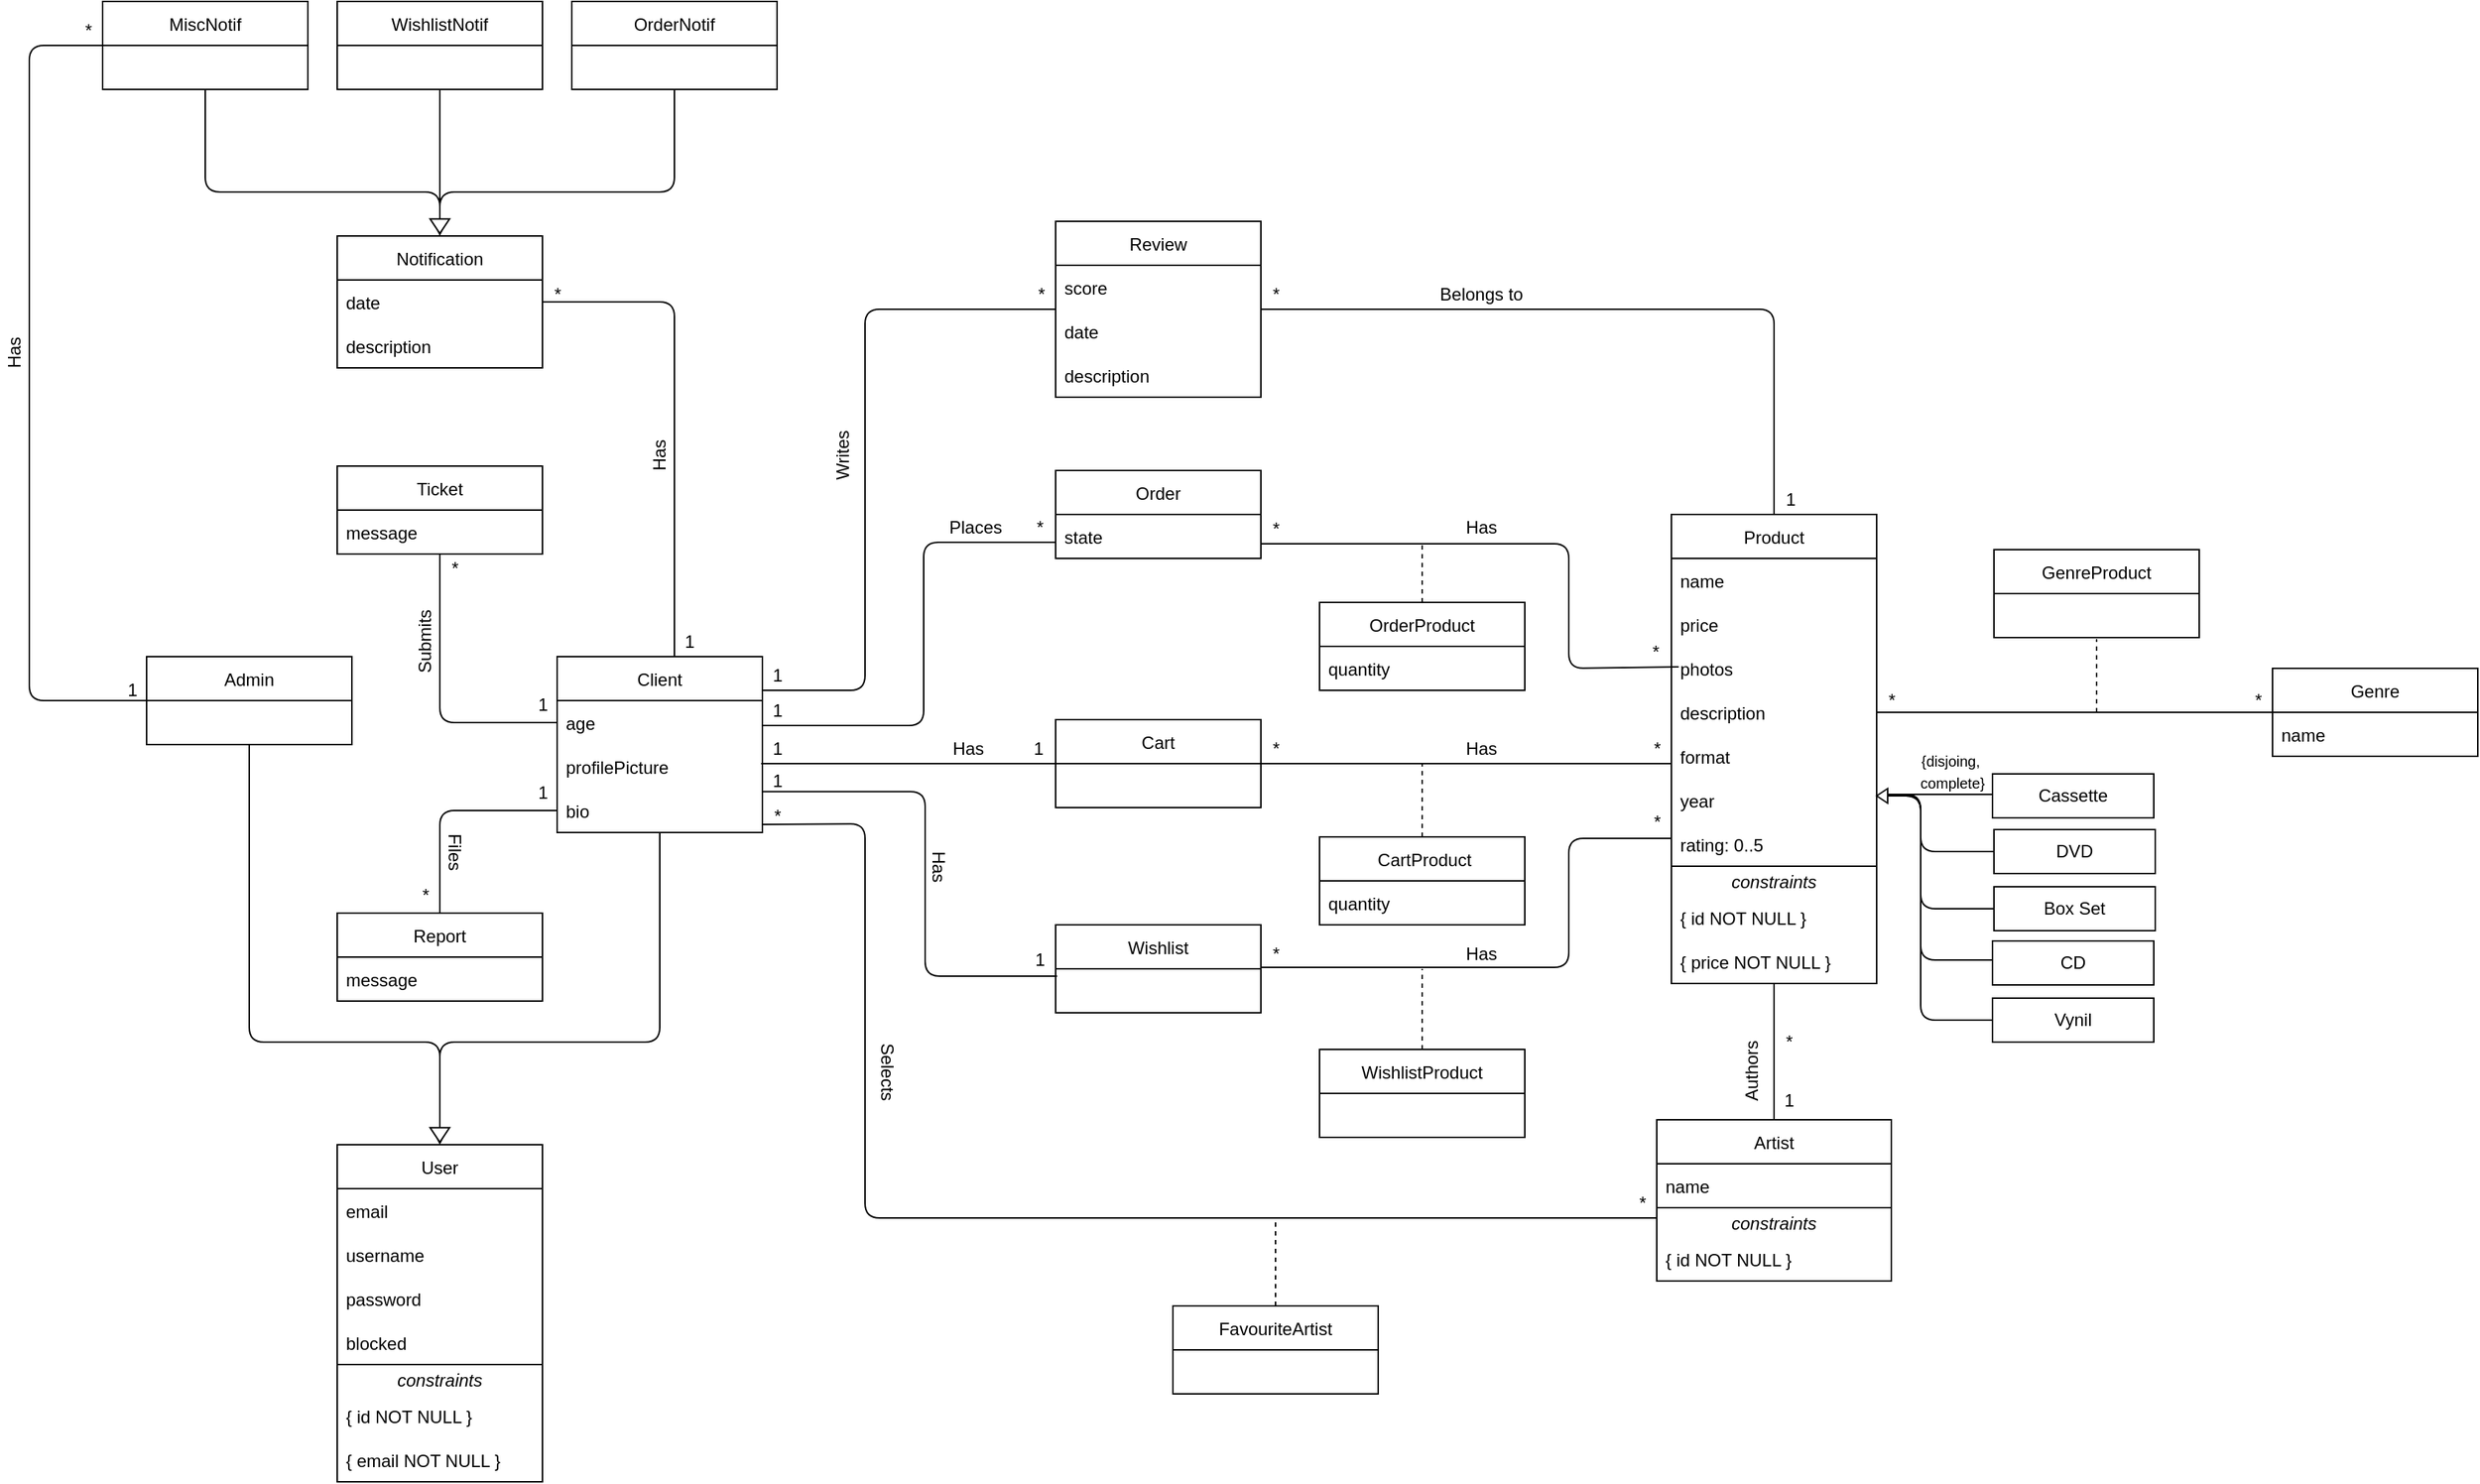 <mxfile>
    <diagram id="llNI3-u4HUtJi4ST73vL" name="Page-1">
        <mxGraphModel dx="1448" dy="1704" grid="1" gridSize="10" guides="1" tooltips="1" connect="1" arrows="1" fold="1" page="1" pageScale="1" pageWidth="850" pageHeight="1100" math="0" shadow="0">
            <root>
                <mxCell id="0"/>
                <mxCell id="1" parent="0"/>
                <mxCell id="ldvNf7VBA81TMGFVjmtG-9" value="Artist" style="swimlane;fontStyle=0;childLayout=stackLayout;horizontal=1;startSize=30;horizontalStack=0;resizeParent=1;resizeParentMax=0;resizeLast=0;collapsible=1;marginBottom=0;" parent="1" vertex="1">
                    <mxGeometry x="820" y="433" width="160" height="110" as="geometry"/>
                </mxCell>
                <mxCell id="ldvNf7VBA81TMGFVjmtG-11" value="name" style="text;strokeColor=none;fillColor=none;align=left;verticalAlign=middle;spacingLeft=4;spacingRight=4;overflow=hidden;points=[[0,0.5],[1,0.5]];portConstraint=eastwest;rotatable=0;" parent="ldvNf7VBA81TMGFVjmtG-9" vertex="1">
                    <mxGeometry y="30" width="160" height="30" as="geometry"/>
                </mxCell>
                <mxCell id="49" value="" style="swimlane;fontStyle=0;childLayout=stackLayout;horizontal=1;startSize=0;horizontalStack=0;resizeParent=1;resizeParentMax=0;resizeLast=0;collapsible=1;marginBottom=0;" parent="ldvNf7VBA81TMGFVjmtG-9" vertex="1">
                    <mxGeometry y="60" width="160" height="50" as="geometry"/>
                </mxCell>
                <mxCell id="50" value="constraints" style="text;strokeColor=none;fillColor=none;align=center;verticalAlign=middle;spacingLeft=4;spacingRight=4;overflow=hidden;points=[[0,0.5],[1,0.5]];portConstraint=eastwest;rotatable=0;fontStyle=2" parent="49" vertex="1">
                    <mxGeometry width="160" height="20" as="geometry"/>
                </mxCell>
                <mxCell id="51" value="{ id NOT NULL }" style="text;strokeColor=none;fillColor=none;align=left;verticalAlign=middle;spacingLeft=4;spacingRight=4;overflow=hidden;points=[[0,0.5],[1,0.5]];portConstraint=eastwest;rotatable=0;" parent="49" vertex="1">
                    <mxGeometry y="20" width="160" height="30" as="geometry"/>
                </mxCell>
                <mxCell id="41" style="edgeStyle=none;html=1;endArrow=none;endFill=0;entryX=0;entryY=0.5;entryDx=0;entryDy=0;exitX=-0.043;exitY=1.002;exitDx=0;exitDy=0;exitPerimeter=0;" parent="1" source="172" target="ldvNf7VBA81TMGFVjmtG-29" edge="1">
                    <mxGeometry relative="1" as="geometry">
                        <mxPoint x="220" y="182" as="sourcePoint"/>
                        <Array as="points"/>
                    </mxGeometry>
                </mxCell>
                <mxCell id="42" style="edgeStyle=elbowEdgeStyle;html=1;endArrow=none;endFill=0;startArrow=none;exitX=1.001;exitY=0.07;exitDx=0;exitDy=0;exitPerimeter=0;" parent="1" source="107" edge="1">
                    <mxGeometry relative="1" as="geometry">
                        <mxPoint x="210" y="220" as="sourcePoint"/>
                        <Array as="points">
                            <mxPoint x="321" y="200"/>
                        </Array>
                        <mxPoint x="411" y="335" as="targetPoint"/>
                    </mxGeometry>
                </mxCell>
                <mxCell id="43" style="edgeStyle=none;html=1;endArrow=none;endFill=0;exitX=1;exitY=0;exitDx=0;exitDy=0;exitPerimeter=0;" parent="1" edge="1">
                    <mxGeometry relative="1" as="geometry">
                        <Array as="points">
                            <mxPoint x="320" y="164"/>
                            <mxPoint x="320" y="39"/>
                        </Array>
                        <mxPoint x="210" y="164" as="sourcePoint"/>
                        <mxPoint x="410" y="39" as="targetPoint"/>
                    </mxGeometry>
                </mxCell>
                <mxCell id="103" style="edgeStyle=none;html=1;startArrow=none;startFill=0;endArrow=none;endFill=0;exitX=1.001;exitY=0.816;exitDx=0;exitDy=0;exitPerimeter=0;" parent="1" source="107" edge="1">
                    <mxGeometry relative="1" as="geometry">
                        <Array as="points">
                            <mxPoint x="280" y="231"/>
                            <mxPoint x="280" y="500"/>
                        </Array>
                        <mxPoint x="820" y="500" as="targetPoint"/>
                    </mxGeometry>
                </mxCell>
                <mxCell id="108" style="edgeStyle=none;html=1;endArrow=block;endFill=0;" parent="1" source="ldvNf7VBA81TMGFVjmtG-21" target="ldvNf7VBA81TMGFVjmtG-38" edge="1">
                    <mxGeometry relative="1" as="geometry">
                        <Array as="points">
                            <mxPoint x="140" y="380"/>
                            <mxPoint x="-10" y="380"/>
                        </Array>
                    </mxGeometry>
                </mxCell>
                <mxCell id="ldvNf7VBA81TMGFVjmtG-21" value="Client" style="swimlane;fontStyle=0;childLayout=stackLayout;horizontal=1;startSize=30;horizontalStack=0;resizeParent=1;resizeParentMax=0;resizeLast=0;collapsible=1;marginBottom=0;" parent="1" vertex="1">
                    <mxGeometry x="70" y="117" width="140" height="120" as="geometry">
                        <mxRectangle x="70" y="117" width="60" height="30" as="alternateBounds"/>
                    </mxGeometry>
                </mxCell>
                <mxCell id="ldvNf7VBA81TMGFVjmtG-24" value="age" style="text;strokeColor=none;fillColor=none;align=left;verticalAlign=middle;spacingLeft=4;spacingRight=4;overflow=hidden;points=[[0,0.5],[1,0.5]];portConstraint=eastwest;rotatable=0;" parent="ldvNf7VBA81TMGFVjmtG-21" vertex="1">
                    <mxGeometry y="30" width="140" height="30" as="geometry"/>
                </mxCell>
                <mxCell id="ldvNf7VBA81TMGFVjmtG-69" value="profilePicture" style="text;strokeColor=none;fillColor=none;align=left;verticalAlign=middle;spacingLeft=4;spacingRight=4;overflow=hidden;points=[[0,0.5],[1,0.5]];portConstraint=eastwest;rotatable=0;" parent="ldvNf7VBA81TMGFVjmtG-21" vertex="1">
                    <mxGeometry y="60" width="140" height="30" as="geometry"/>
                </mxCell>
                <mxCell id="107" value="bio" style="text;strokeColor=none;fillColor=none;align=left;verticalAlign=middle;spacingLeft=4;spacingRight=4;overflow=hidden;points=[[0,0.5],[1,0.5]];portConstraint=eastwest;rotatable=0;" parent="ldvNf7VBA81TMGFVjmtG-21" vertex="1">
                    <mxGeometry y="90" width="140" height="30" as="geometry"/>
                </mxCell>
                <mxCell id="60" style="edgeStyle=none;html=1;endArrow=none;endFill=0;strokeColor=default;entryX=0;entryY=0.5;entryDx=0;entryDy=0;" parent="1" edge="1">
                    <mxGeometry relative="1" as="geometry">
                        <mxPoint x="830" y="241" as="targetPoint"/>
                        <Array as="points">
                            <mxPoint x="760" y="329"/>
                            <mxPoint x="760" y="241"/>
                        </Array>
                        <mxPoint x="550" y="329" as="sourcePoint"/>
                    </mxGeometry>
                </mxCell>
                <mxCell id="ldvNf7VBA81TMGFVjmtG-25" value="Wishlist" style="swimlane;fontStyle=0;childLayout=stackLayout;horizontal=1;startSize=30;horizontalStack=0;resizeParent=1;resizeParentMax=0;resizeLast=0;collapsible=1;marginBottom=0;" parent="1" vertex="1">
                    <mxGeometry x="410" y="300" width="140" height="60" as="geometry"/>
                </mxCell>
                <mxCell id="62" style="edgeStyle=none;html=1;endArrow=none;endFill=0;strokeColor=default;exitX=1;exitY=0.5;exitDx=0;exitDy=0;" parent="1" source="ldvNf7VBA81TMGFVjmtG-29" edge="1">
                    <mxGeometry relative="1" as="geometry">
                        <mxPoint x="830" y="190" as="targetPoint"/>
                        <mxPoint x="560" y="190" as="sourcePoint"/>
                    </mxGeometry>
                </mxCell>
                <mxCell id="ldvNf7VBA81TMGFVjmtG-29" value="Cart" style="swimlane;fontStyle=0;childLayout=stackLayout;horizontal=1;startSize=30;horizontalStack=0;resizeParent=1;resizeParentMax=0;resizeLast=0;collapsible=1;marginBottom=0;" parent="1" vertex="1">
                    <mxGeometry x="410" y="160" width="140" height="60" as="geometry"/>
                </mxCell>
                <mxCell id="109" style="edgeStyle=none;html=1;endArrow=block;endFill=0;entryX=0.5;entryY=0;entryDx=0;entryDy=0;startArrow=none;" parent="1" source="134" target="ldvNf7VBA81TMGFVjmtG-38" edge="1">
                    <mxGeometry relative="1" as="geometry">
                        <Array as="points"/>
                    </mxGeometry>
                </mxCell>
                <mxCell id="ldvNf7VBA81TMGFVjmtG-34" value="Admin" style="swimlane;fontStyle=0;childLayout=stackLayout;horizontal=1;startSize=30;horizontalStack=0;resizeParent=1;resizeParentMax=0;resizeLast=0;collapsible=1;marginBottom=0;" parent="1" vertex="1">
                    <mxGeometry x="-210" y="117" width="140" height="60" as="geometry"/>
                </mxCell>
                <mxCell id="ldvNf7VBA81TMGFVjmtG-38" value="User" style="swimlane;fontStyle=0;childLayout=stackLayout;horizontal=1;startSize=30;horizontalStack=0;resizeParent=1;resizeParentMax=0;resizeLast=0;collapsible=1;marginBottom=0;" parent="1" vertex="1">
                    <mxGeometry x="-80" y="450" width="140" height="230" as="geometry"/>
                </mxCell>
                <mxCell id="66" value="email" style="text;strokeColor=none;fillColor=none;align=left;verticalAlign=middle;spacingLeft=4;spacingRight=4;overflow=hidden;points=[[0,0.5],[1,0.5]];portConstraint=eastwest;rotatable=0;" parent="ldvNf7VBA81TMGFVjmtG-38" vertex="1">
                    <mxGeometry y="30" width="140" height="30" as="geometry"/>
                </mxCell>
                <mxCell id="ldvNf7VBA81TMGFVjmtG-66" value="username" style="text;strokeColor=none;fillColor=none;align=left;verticalAlign=middle;spacingLeft=4;spacingRight=4;overflow=hidden;points=[[0,0.5],[1,0.5]];portConstraint=eastwest;rotatable=0;" parent="ldvNf7VBA81TMGFVjmtG-38" vertex="1">
                    <mxGeometry y="60" width="140" height="30" as="geometry"/>
                </mxCell>
                <mxCell id="ldvNf7VBA81TMGFVjmtG-41" value="password" style="text;strokeColor=none;fillColor=none;align=left;verticalAlign=middle;spacingLeft=4;spacingRight=4;overflow=hidden;points=[[0,0.5],[1,0.5]];portConstraint=eastwest;rotatable=0;" parent="ldvNf7VBA81TMGFVjmtG-38" vertex="1">
                    <mxGeometry y="90" width="140" height="30" as="geometry"/>
                </mxCell>
                <mxCell id="ldvNf7VBA81TMGFVjmtG-83" value="blocked" style="text;strokeColor=none;fillColor=none;align=left;verticalAlign=middle;spacingLeft=4;spacingRight=4;overflow=hidden;points=[[0,0.5],[1,0.5]];portConstraint=eastwest;rotatable=0;" parent="ldvNf7VBA81TMGFVjmtG-38" vertex="1">
                    <mxGeometry y="120" width="140" height="30" as="geometry"/>
                </mxCell>
                <mxCell id="53" value="" style="swimlane;fontStyle=0;childLayout=stackLayout;horizontal=1;startSize=0;horizontalStack=0;resizeParent=1;resizeParentMax=0;resizeLast=0;collapsible=1;marginBottom=0;" parent="ldvNf7VBA81TMGFVjmtG-38" vertex="1">
                    <mxGeometry y="150" width="140" height="80" as="geometry"/>
                </mxCell>
                <mxCell id="54" value="constraints" style="text;strokeColor=none;fillColor=none;align=center;verticalAlign=middle;spacingLeft=4;spacingRight=4;overflow=hidden;points=[[0,0.5],[1,0.5]];portConstraint=eastwest;rotatable=0;fontStyle=2" parent="53" vertex="1">
                    <mxGeometry width="140" height="20" as="geometry"/>
                </mxCell>
                <mxCell id="55" value="{ id NOT NULL }" style="text;strokeColor=none;fillColor=none;align=left;verticalAlign=middle;spacingLeft=4;spacingRight=4;overflow=hidden;points=[[0,0.5],[1,0.5]];portConstraint=eastwest;rotatable=0;" parent="53" vertex="1">
                    <mxGeometry y="20" width="140" height="30" as="geometry"/>
                </mxCell>
                <mxCell id="56" value="{ email NOT NULL }" style="text;strokeColor=none;fillColor=none;align=left;verticalAlign=middle;spacingLeft=4;spacingRight=4;overflow=hidden;points=[[0,0.5],[1,0.5]];portConstraint=eastwest;rotatable=0;" parent="53" vertex="1">
                    <mxGeometry y="50" width="140" height="30" as="geometry"/>
                </mxCell>
                <mxCell id="ldvNf7VBA81TMGFVjmtG-42" value="Product" style="swimlane;fontStyle=0;childLayout=stackLayout;horizontal=1;startSize=30;horizontalStack=0;resizeParent=1;resizeParentMax=0;resizeLast=0;collapsible=1;marginBottom=0;" parent="1" vertex="1">
                    <mxGeometry x="830" y="20" width="140" height="320" as="geometry"/>
                </mxCell>
                <mxCell id="138" value="name" style="text;strokeColor=none;fillColor=none;align=left;verticalAlign=middle;spacingLeft=4;spacingRight=4;overflow=hidden;points=[[0,0.5],[1,0.5]];portConstraint=eastwest;rotatable=0;" parent="ldvNf7VBA81TMGFVjmtG-42" vertex="1">
                    <mxGeometry y="30" width="140" height="30" as="geometry"/>
                </mxCell>
                <mxCell id="7" value="price" style="text;strokeColor=none;fillColor=none;align=left;verticalAlign=middle;spacingLeft=4;spacingRight=4;overflow=hidden;points=[[0,0.5],[1,0.5]];portConstraint=eastwest;rotatable=0;" parent="ldvNf7VBA81TMGFVjmtG-42" vertex="1">
                    <mxGeometry y="60" width="140" height="30" as="geometry"/>
                </mxCell>
                <mxCell id="5" value="photos" style="text;strokeColor=none;fillColor=none;align=left;verticalAlign=middle;spacingLeft=4;spacingRight=4;overflow=hidden;points=[[0,0.5],[1,0.5]];portConstraint=eastwest;rotatable=0;" parent="ldvNf7VBA81TMGFVjmtG-42" vertex="1">
                    <mxGeometry y="90" width="140" height="30" as="geometry"/>
                </mxCell>
                <mxCell id="3" value="description" style="text;strokeColor=none;fillColor=none;align=left;verticalAlign=middle;spacingLeft=4;spacingRight=4;overflow=hidden;points=[[0,0.5],[1,0.5]];portConstraint=eastwest;rotatable=0;" parent="ldvNf7VBA81TMGFVjmtG-42" vertex="1">
                    <mxGeometry y="120" width="140" height="30" as="geometry"/>
                </mxCell>
                <mxCell id="ldvNf7VBA81TMGFVjmtG-45" value="format" style="text;strokeColor=none;fillColor=none;align=left;verticalAlign=middle;spacingLeft=4;spacingRight=4;overflow=hidden;points=[[0,0.5],[1,0.5]];portConstraint=eastwest;rotatable=0;" parent="ldvNf7VBA81TMGFVjmtG-42" vertex="1">
                    <mxGeometry y="150" width="140" height="30" as="geometry"/>
                </mxCell>
                <mxCell id="4" value="year" style="text;strokeColor=none;fillColor=none;align=left;verticalAlign=middle;spacingLeft=4;spacingRight=4;overflow=hidden;points=[[0,0.5],[1,0.5]];portConstraint=eastwest;rotatable=0;" parent="ldvNf7VBA81TMGFVjmtG-42" vertex="1">
                    <mxGeometry y="180" width="140" height="30" as="geometry"/>
                </mxCell>
                <mxCell id="2" value="rating: 0..5" style="text;strokeColor=none;fillColor=none;align=left;verticalAlign=middle;spacingLeft=4;spacingRight=4;overflow=hidden;points=[[0,0.5],[1,0.5]];portConstraint=eastwest;rotatable=0;" parent="ldvNf7VBA81TMGFVjmtG-42" vertex="1">
                    <mxGeometry y="210" width="140" height="30" as="geometry"/>
                </mxCell>
                <mxCell id="26" value="" style="swimlane;fontStyle=0;childLayout=stackLayout;horizontal=1;startSize=0;horizontalStack=0;resizeParent=1;resizeParentMax=0;resizeLast=0;collapsible=1;marginBottom=0;" parent="ldvNf7VBA81TMGFVjmtG-42" vertex="1">
                    <mxGeometry y="240" width="140" height="80" as="geometry"/>
                </mxCell>
                <mxCell id="27" value="constraints" style="text;strokeColor=none;fillColor=none;align=center;verticalAlign=middle;spacingLeft=4;spacingRight=4;overflow=hidden;points=[[0,0.5],[1,0.5]];portConstraint=eastwest;rotatable=0;fontStyle=2" parent="26" vertex="1">
                    <mxGeometry width="140" height="20" as="geometry"/>
                </mxCell>
                <mxCell id="29" value="{ id NOT NULL }" style="text;strokeColor=none;fillColor=none;align=left;verticalAlign=middle;spacingLeft=4;spacingRight=4;overflow=hidden;points=[[0,0.5],[1,0.5]];portConstraint=eastwest;rotatable=0;" parent="26" vertex="1">
                    <mxGeometry y="20" width="140" height="30" as="geometry"/>
                </mxCell>
                <mxCell id="30" value="{ price NOT NULL }" style="text;strokeColor=none;fillColor=none;align=left;verticalAlign=middle;spacingLeft=4;spacingRight=4;overflow=hidden;points=[[0,0.5],[1,0.5]];portConstraint=eastwest;rotatable=0;" parent="26" vertex="1">
                    <mxGeometry y="50" width="140" height="30" as="geometry"/>
                </mxCell>
                <mxCell id="84" style="edgeStyle=none;html=1;exitX=0;exitY=0.5;exitDx=0;exitDy=0;endArrow=none;endFill=0;" parent="1" edge="1">
                    <mxGeometry relative="1" as="geometry">
                        <Array as="points">
                            <mxPoint x="280" y="-120"/>
                            <mxPoint x="280" y="140"/>
                        </Array>
                        <mxPoint x="210" y="140" as="targetPoint"/>
                        <mxPoint x="410" y="-120" as="sourcePoint"/>
                    </mxGeometry>
                </mxCell>
                <mxCell id="95" style="edgeStyle=none;html=1;endArrow=none;endFill=0;" parent="1" source="ldvNf7VBA81TMGFVjmtG-46" target="ldvNf7VBA81TMGFVjmtG-42" edge="1">
                    <mxGeometry relative="1" as="geometry">
                        <Array as="points">
                            <mxPoint x="900" y="-120"/>
                        </Array>
                    </mxGeometry>
                </mxCell>
                <mxCell id="ldvNf7VBA81TMGFVjmtG-46" value="Review" style="swimlane;fontStyle=0;childLayout=stackLayout;horizontal=1;startSize=30;horizontalStack=0;resizeParent=1;resizeParentMax=0;resizeLast=0;collapsible=1;marginBottom=0;" parent="1" vertex="1">
                    <mxGeometry x="410" y="-180" width="140" height="120" as="geometry"/>
                </mxCell>
                <mxCell id="77" value="score" style="text;strokeColor=none;fillColor=none;align=left;verticalAlign=middle;spacingLeft=4;spacingRight=4;overflow=hidden;points=[[0,0.5],[1,0.5]];portConstraint=eastwest;rotatable=0;" parent="ldvNf7VBA81TMGFVjmtG-46" vertex="1">
                    <mxGeometry y="30" width="140" height="30" as="geometry"/>
                </mxCell>
                <mxCell id="78" value="date" style="text;strokeColor=none;fillColor=none;align=left;verticalAlign=middle;spacingLeft=4;spacingRight=4;overflow=hidden;points=[[0,0.5],[1,0.5]];portConstraint=eastwest;rotatable=0;" parent="ldvNf7VBA81TMGFVjmtG-46" vertex="1">
                    <mxGeometry y="60" width="140" height="30" as="geometry"/>
                </mxCell>
                <mxCell id="ldvNf7VBA81TMGFVjmtG-49" value="description" style="text;strokeColor=none;fillColor=none;align=left;verticalAlign=middle;spacingLeft=4;spacingRight=4;overflow=hidden;points=[[0,0.5],[1,0.5]];portConstraint=eastwest;rotatable=0;" parent="ldvNf7VBA81TMGFVjmtG-46" vertex="1">
                    <mxGeometry y="90" width="140" height="30" as="geometry"/>
                </mxCell>
                <mxCell id="123" style="edgeStyle=none;html=1;entryX=0;entryY=0.5;entryDx=0;entryDy=0;endArrow=none;endFill=0;" parent="1" source="ldvNf7VBA81TMGFVjmtG-50" target="ldvNf7VBA81TMGFVjmtG-24" edge="1">
                    <mxGeometry relative="1" as="geometry">
                        <Array as="points">
                            <mxPoint x="-10" y="162"/>
                        </Array>
                    </mxGeometry>
                </mxCell>
                <mxCell id="ldvNf7VBA81TMGFVjmtG-50" value="Ticket" style="swimlane;fontStyle=0;childLayout=stackLayout;horizontal=1;startSize=30;horizontalStack=0;resizeParent=1;resizeParentMax=0;resizeLast=0;collapsible=1;marginBottom=0;" parent="1" vertex="1">
                    <mxGeometry x="-80" y="-13" width="140" height="60" as="geometry"/>
                </mxCell>
                <mxCell id="ldvNf7VBA81TMGFVjmtG-53" value="message" style="text;strokeColor=none;fillColor=none;align=left;verticalAlign=middle;spacingLeft=4;spacingRight=4;overflow=hidden;points=[[0,0.5],[1,0.5]];portConstraint=eastwest;rotatable=0;" parent="ldvNf7VBA81TMGFVjmtG-50" vertex="1">
                    <mxGeometry y="30" width="140" height="30" as="geometry"/>
                </mxCell>
                <mxCell id="ldvNf7VBA81TMGFVjmtG-58" value="Order" style="swimlane;fontStyle=0;childLayout=stackLayout;horizontal=1;startSize=30;horizontalStack=0;resizeParent=1;resizeParentMax=0;resizeLast=0;collapsible=1;marginBottom=0;" parent="1" vertex="1">
                    <mxGeometry x="410" y="-10" width="140" height="60" as="geometry"/>
                </mxCell>
                <mxCell id="ldvNf7VBA81TMGFVjmtG-60" value="state" style="text;strokeColor=none;fillColor=none;align=left;verticalAlign=middle;spacingLeft=4;spacingRight=4;overflow=hidden;points=[[0,0.5],[1,0.5]];portConstraint=eastwest;rotatable=0;" parent="ldvNf7VBA81TMGFVjmtG-58" vertex="1">
                    <mxGeometry y="30" width="140" height="30" as="geometry"/>
                </mxCell>
                <mxCell id="114" style="edgeStyle=none;html=1;startArrow=none;startFill=0;endArrow=none;endFill=0;exitX=0.5;exitY=0;exitDx=0;exitDy=0;entryX=0;entryY=0.5;entryDx=0;entryDy=0;" parent="1" source="ldvNf7VBA81TMGFVjmtG-62" target="107" edge="1">
                    <mxGeometry relative="1" as="geometry">
                        <Array as="points">
                            <mxPoint x="-10" y="222"/>
                        </Array>
                        <mxPoint y="290" as="sourcePoint"/>
                    </mxGeometry>
                </mxCell>
                <mxCell id="ldvNf7VBA81TMGFVjmtG-62" value="Report" style="swimlane;fontStyle=0;childLayout=stackLayout;horizontal=1;startSize=30;horizontalStack=0;resizeParent=1;resizeParentMax=0;resizeLast=0;collapsible=1;marginBottom=0;" parent="1" vertex="1">
                    <mxGeometry x="-80" y="292" width="140" height="60" as="geometry"/>
                </mxCell>
                <mxCell id="116" value="message" style="text;strokeColor=none;fillColor=none;align=left;verticalAlign=middle;spacingLeft=4;spacingRight=4;overflow=hidden;points=[[0,0.5],[1,0.5]];portConstraint=eastwest;rotatable=0;" parent="ldvNf7VBA81TMGFVjmtG-62" vertex="1">
                    <mxGeometry y="30" width="140" height="30" as="geometry"/>
                </mxCell>
                <mxCell id="ldvNf7VBA81TMGFVjmtG-70" value="Notification" style="swimlane;fontStyle=0;childLayout=stackLayout;horizontal=1;startSize=30;horizontalStack=0;resizeParent=1;resizeParentMax=0;resizeLast=0;collapsible=1;marginBottom=0;" parent="1" vertex="1">
                    <mxGeometry x="-80" y="-170" width="140" height="90" as="geometry"/>
                </mxCell>
                <mxCell id="122" value="date" style="text;strokeColor=none;fillColor=none;align=left;verticalAlign=middle;spacingLeft=4;spacingRight=4;overflow=hidden;points=[[0,0.5],[1,0.5]];portConstraint=eastwest;rotatable=0;" parent="ldvNf7VBA81TMGFVjmtG-70" vertex="1">
                    <mxGeometry y="30" width="140" height="30" as="geometry"/>
                </mxCell>
                <mxCell id="121" value="description" style="text;strokeColor=none;fillColor=none;align=left;verticalAlign=middle;spacingLeft=4;spacingRight=4;overflow=hidden;points=[[0,0.5],[1,0.5]];portConstraint=eastwest;rotatable=0;" parent="ldvNf7VBA81TMGFVjmtG-70" vertex="1">
                    <mxGeometry y="60" width="140" height="30" as="geometry"/>
                </mxCell>
                <mxCell id="97" style="edgeStyle=none;html=1;dashed=1;endArrow=none;endFill=0;strokeColor=default;" parent="1" source="ldvNf7VBA81TMGFVjmtG-74" edge="1">
                    <mxGeometry relative="1" as="geometry">
                        <mxPoint x="660" y="40" as="targetPoint"/>
                    </mxGeometry>
                </mxCell>
                <mxCell id="ldvNf7VBA81TMGFVjmtG-74" value="OrderProduct" style="swimlane;fontStyle=0;childLayout=stackLayout;horizontal=1;startSize=30;horizontalStack=0;resizeParent=1;resizeParentMax=0;resizeLast=0;collapsible=1;marginBottom=0;" parent="1" vertex="1">
                    <mxGeometry x="590" y="80" width="140" height="60" as="geometry"/>
                </mxCell>
                <mxCell id="70" value="quantity" style="text;strokeColor=none;fillColor=none;align=left;verticalAlign=middle;spacingLeft=4;spacingRight=4;overflow=hidden;points=[[0,0.5],[1,0.5]];portConstraint=eastwest;rotatable=0;" parent="ldvNf7VBA81TMGFVjmtG-74" vertex="1">
                    <mxGeometry y="30" width="140" height="30" as="geometry"/>
                </mxCell>
                <mxCell id="ldvNf7VBA81TMGFVjmtG-79" value="WishlistProduct" style="swimlane;fontStyle=0;childLayout=stackLayout;horizontal=1;startSize=30;horizontalStack=0;resizeParent=1;resizeParentMax=0;resizeLast=0;collapsible=1;marginBottom=0;" parent="1" vertex="1">
                    <mxGeometry x="590" y="385" width="140" height="60" as="geometry"/>
                </mxCell>
                <mxCell id="129" style="edgeStyle=none;html=1;exitX=0.5;exitY=1;exitDx=0;exitDy=0;endArrow=none;endFill=0;" parent="1" source="ldvNf7VBA81TMGFVjmtG-85" target="ldvNf7VBA81TMGFVjmtG-70" edge="1">
                    <mxGeometry relative="1" as="geometry">
                        <Array as="points">
                            <mxPoint x="-170" y="-200"/>
                            <mxPoint x="-10" y="-200"/>
                        </Array>
                    </mxGeometry>
                </mxCell>
                <mxCell id="132" style="edgeStyle=none;html=1;startArrow=none;startFill=0;endArrow=none;endFill=0;exitX=0;exitY=0.5;exitDx=0;exitDy=0;entryX=0;entryY=0.5;entryDx=0;entryDy=0;" parent="1" source="ldvNf7VBA81TMGFVjmtG-85" target="ldvNf7VBA81TMGFVjmtG-34" edge="1">
                    <mxGeometry relative="1" as="geometry">
                        <Array as="points">
                            <mxPoint x="-290" y="-300"/>
                            <mxPoint x="-290" y="147"/>
                        </Array>
                    </mxGeometry>
                </mxCell>
                <mxCell id="ldvNf7VBA81TMGFVjmtG-85" value="MiscNotif" style="swimlane;fontStyle=0;childLayout=stackLayout;horizontal=1;startSize=30;horizontalStack=0;resizeParent=1;resizeParentMax=0;resizeLast=0;collapsible=1;marginBottom=0;" parent="1" vertex="1">
                    <mxGeometry x="-240" y="-330" width="140" height="60" as="geometry"/>
                </mxCell>
                <mxCell id="127" style="edgeStyle=none;html=1;exitX=0.5;exitY=1;exitDx=0;exitDy=0;endArrow=block;endFill=1;" parent="1" source="ldvNf7VBA81TMGFVjmtG-88" target="ldvNf7VBA81TMGFVjmtG-70" edge="1">
                    <mxGeometry relative="1" as="geometry"/>
                </mxCell>
                <mxCell id="ldvNf7VBA81TMGFVjmtG-88" value="WishlistNotif" style="swimlane;fontStyle=0;childLayout=stackLayout;horizontal=1;startSize=30;horizontalStack=0;resizeParent=1;resizeParentMax=0;resizeLast=0;collapsible=1;marginBottom=0;" parent="1" vertex="1">
                    <mxGeometry x="-80" y="-330" width="140" height="60" as="geometry"/>
                </mxCell>
                <mxCell id="130" style="edgeStyle=none;html=1;exitX=0.5;exitY=1;exitDx=0;exitDy=0;endArrow=none;endFill=0;" parent="1" source="ldvNf7VBA81TMGFVjmtG-91" target="ldvNf7VBA81TMGFVjmtG-70" edge="1">
                    <mxGeometry relative="1" as="geometry">
                        <Array as="points">
                            <mxPoint x="150" y="-200"/>
                            <mxPoint x="-10" y="-200"/>
                        </Array>
                    </mxGeometry>
                </mxCell>
                <mxCell id="ldvNf7VBA81TMGFVjmtG-91" value="OrderNotif" style="swimlane;fontStyle=0;childLayout=stackLayout;horizontal=1;startSize=30;horizontalStack=0;resizeParent=1;resizeParentMax=0;resizeLast=0;collapsible=1;marginBottom=0;" parent="1" vertex="1">
                    <mxGeometry x="80" y="-330" width="140" height="60" as="geometry"/>
                </mxCell>
                <mxCell id="85" style="edgeStyle=none;html=1;endArrow=none;endFill=0;strokeColor=default;dashed=1;" parent="1" source="Uihrf4TfdW-QpxBS8wyf-2" edge="1">
                    <mxGeometry relative="1" as="geometry">
                        <mxPoint x="660" y="190" as="targetPoint"/>
                    </mxGeometry>
                </mxCell>
                <mxCell id="Uihrf4TfdW-QpxBS8wyf-2" value=" CartProduct" style="swimlane;fontStyle=0;childLayout=stackLayout;horizontal=1;startSize=30;horizontalStack=0;resizeParent=1;resizeParentMax=0;resizeLast=0;collapsible=1;marginBottom=0;" parent="1" vertex="1">
                    <mxGeometry x="590" y="240" width="140" height="60" as="geometry"/>
                </mxCell>
                <mxCell id="71" value="quantity" style="text;strokeColor=none;fillColor=none;align=left;verticalAlign=middle;spacingLeft=4;spacingRight=4;overflow=hidden;points=[[0,0.5],[1,0.5]];portConstraint=eastwest;rotatable=0;" parent="Uihrf4TfdW-QpxBS8wyf-2" vertex="1">
                    <mxGeometry y="30" width="140" height="30" as="geometry"/>
                </mxCell>
                <mxCell id="67" style="edgeStyle=none;html=1;endArrow=none;endFill=0;strokeColor=default;entryX=1.3;entryY=1;entryDx=0;entryDy=0;exitX=1;exitY=0.667;exitDx=0;exitDy=0;exitPerimeter=0;entryPerimeter=0;" parent="1" target="186" edge="1">
                    <mxGeometry relative="1" as="geometry">
                        <mxPoint x="850.02" y="51.59" as="targetPoint"/>
                        <mxPoint x="550" y="40.01" as="sourcePoint"/>
                        <Array as="points">
                            <mxPoint x="760" y="40"/>
                            <mxPoint x="760" y="65"/>
                            <mxPoint x="760" y="125"/>
                        </Array>
                    </mxGeometry>
                </mxCell>
                <mxCell id="87" style="edgeStyle=none;html=1;endArrow=none;endFill=0;startArrow=none;startFill=0;" parent="1" source="ldvNf7VBA81TMGFVjmtG-42" target="ldvNf7VBA81TMGFVjmtG-9" edge="1">
                    <mxGeometry relative="1" as="geometry">
                        <mxPoint x="970" y="190" as="sourcePoint"/>
                    </mxGeometry>
                </mxCell>
                <mxCell id="92" value="" style="endArrow=none;dashed=1;html=1;" parent="1" source="ldvNf7VBA81TMGFVjmtG-79" edge="1">
                    <mxGeometry width="50" height="50" relative="1" as="geometry">
                        <mxPoint x="430" y="400" as="sourcePoint"/>
                        <mxPoint x="660" y="330" as="targetPoint"/>
                    </mxGeometry>
                </mxCell>
                <mxCell id="120" style="edgeStyle=none;html=1;endArrow=none;endFill=0;strokeColor=default;dashed=1;" parent="1" source="117" edge="1">
                    <mxGeometry relative="1" as="geometry">
                        <mxPoint x="560" y="500" as="targetPoint"/>
                    </mxGeometry>
                </mxCell>
                <mxCell id="117" value="FavouriteArtist" style="swimlane;fontStyle=0;childLayout=stackLayout;horizontal=1;startSize=30;horizontalStack=0;resizeParent=1;resizeParentMax=0;resizeLast=0;collapsible=1;marginBottom=0;" parent="1" vertex="1">
                    <mxGeometry x="490" y="560" width="140" height="60" as="geometry"/>
                </mxCell>
                <mxCell id="128" value="" style="endArrow=none;html=1;fontSize=21;edgeStyle=orthogonalEdgeStyle;" parent="1" source="ldvNf7VBA81TMGFVjmtG-21" target="ldvNf7VBA81TMGFVjmtG-70" edge="1">
                    <mxGeometry width="50" height="50" relative="1" as="geometry">
                        <mxPoint x="-230" y="-40" as="sourcePoint"/>
                        <mxPoint x="-180" y="-90" as="targetPoint"/>
                        <Array as="points">
                            <mxPoint x="150" y="-125"/>
                        </Array>
                    </mxGeometry>
                </mxCell>
                <mxCell id="131" value="" style="triangle;whiteSpace=wrap;html=1;fontSize=21;rotation=90;" parent="1" vertex="1">
                    <mxGeometry x="-15" y="-183.33" width="10" height="13.33" as="geometry"/>
                </mxCell>
                <mxCell id="135" value="" style="edgeStyle=none;html=1;endArrow=none;endFill=0;entryX=0.5;entryY=0;entryDx=0;entryDy=0;" parent="1" source="ldvNf7VBA81TMGFVjmtG-34" target="ldvNf7VBA81TMGFVjmtG-38" edge="1">
                    <mxGeometry relative="1" as="geometry">
                        <Array as="points">
                            <mxPoint x="-140" y="380"/>
                            <mxPoint x="-10" y="380"/>
                        </Array>
                        <mxPoint x="-140" y="177" as="sourcePoint"/>
                        <mxPoint x="-10" y="450" as="targetPoint"/>
                    </mxGeometry>
                </mxCell>
                <mxCell id="134" value="" style="triangle;whiteSpace=wrap;html=1;fontSize=21;rotation=90;" parent="1" vertex="1">
                    <mxGeometry x="-15" y="436.67" width="10" height="13.33" as="geometry"/>
                </mxCell>
                <mxCell id="136" value="*" style="text;html=1;align=center;verticalAlign=middle;resizable=0;points=[];autosize=1;strokeColor=none;fillColor=none;" parent="1" vertex="1">
                    <mxGeometry x="-260" y="-320" width="20" height="20" as="geometry"/>
                </mxCell>
                <mxCell id="137" value="1" style="text;html=1;align=center;verticalAlign=middle;resizable=0;points=[];autosize=1;strokeColor=none;fillColor=none;" parent="1" vertex="1">
                    <mxGeometry x="-230" y="130" width="20" height="20" as="geometry"/>
                </mxCell>
                <mxCell id="141" value="CD" style="whiteSpace=wrap;html=1;" parent="1" vertex="1">
                    <mxGeometry x="1049" y="311" width="110" height="30" as="geometry"/>
                </mxCell>
                <mxCell id="143" value="Vynil" style="whiteSpace=wrap;html=1;" parent="1" vertex="1">
                    <mxGeometry x="1049" y="350" width="110" height="30" as="geometry"/>
                </mxCell>
                <mxCell id="144" value="Cassette" style="whiteSpace=wrap;html=1;" parent="1" vertex="1">
                    <mxGeometry x="1049" y="197" width="110" height="30" as="geometry"/>
                </mxCell>
                <mxCell id="145" value="DVD" style="whiteSpace=wrap;html=1;" parent="1" vertex="1">
                    <mxGeometry x="1050" y="235" width="110" height="30" as="geometry"/>
                </mxCell>
                <mxCell id="146" value="Box Set" style="whiteSpace=wrap;html=1;" parent="1" vertex="1">
                    <mxGeometry x="1050" y="274" width="110" height="30" as="geometry"/>
                </mxCell>
                <mxCell id="149" value="" style="endArrow=none;html=1;edgeStyle=orthogonalEdgeStyle;" parent="1" target="146" edge="1">
                    <mxGeometry width="50" height="50" relative="1" as="geometry">
                        <mxPoint x="980" y="211" as="sourcePoint"/>
                        <mxPoint x="1050" y="299" as="targetPoint"/>
                        <Array as="points">
                            <mxPoint x="1000" y="211"/>
                            <mxPoint x="1000" y="289"/>
                        </Array>
                    </mxGeometry>
                </mxCell>
                <mxCell id="152" value="" style="endArrow=none;html=1;edgeStyle=orthogonalEdgeStyle;" parent="1" target="145" edge="1">
                    <mxGeometry width="50" height="50" relative="1" as="geometry">
                        <mxPoint x="980" y="212" as="sourcePoint"/>
                        <mxPoint x="1060" y="295" as="targetPoint"/>
                        <Array as="points">
                            <mxPoint x="970" y="212"/>
                            <mxPoint x="1000" y="212"/>
                            <mxPoint x="1000" y="254"/>
                        </Array>
                    </mxGeometry>
                </mxCell>
                <mxCell id="153" value="" style="endArrow=none;html=1;edgeStyle=orthogonalEdgeStyle;" parent="1" edge="1">
                    <mxGeometry width="50" height="50" relative="1" as="geometry">
                        <mxPoint x="990" y="211" as="sourcePoint"/>
                        <mxPoint x="1049" y="211.034" as="targetPoint"/>
                        <Array as="points">
                            <mxPoint x="970" y="211"/>
                        </Array>
                    </mxGeometry>
                </mxCell>
                <mxCell id="155" value="" style="endArrow=none;html=1;edgeStyle=orthogonalEdgeStyle;exitX=1;exitY=0.5;exitDx=0;exitDy=0;" parent="1" edge="1">
                    <mxGeometry width="50" height="50" relative="1" as="geometry">
                        <mxPoint x="970" y="212" as="sourcePoint"/>
                        <mxPoint x="1049" y="324" as="targetPoint"/>
                        <Array as="points">
                            <mxPoint x="1000" y="212"/>
                            <mxPoint x="1000" y="324"/>
                        </Array>
                    </mxGeometry>
                </mxCell>
                <mxCell id="156" value="" style="endArrow=none;html=1;edgeStyle=orthogonalEdgeStyle;exitX=1;exitY=0.5;exitDx=0;exitDy=0;startArrow=none;" parent="1" source="158" target="143" edge="1">
                    <mxGeometry width="50" height="50" relative="1" as="geometry">
                        <mxPoint x="980" y="222" as="sourcePoint"/>
                        <mxPoint x="1060" y="175" as="targetPoint"/>
                        <Array as="points">
                            <mxPoint x="1000" y="212"/>
                            <mxPoint x="1000" y="365"/>
                        </Array>
                    </mxGeometry>
                </mxCell>
                <mxCell id="157" value="&lt;font style=&quot;font-size: 10px&quot;&gt;{disjoing,&lt;br&gt;&amp;nbsp;complete}&lt;/font&gt;" style="text;html=1;align=center;verticalAlign=middle;resizable=0;points=[];autosize=1;strokeColor=none;fillColor=none;" parent="1" vertex="1">
                    <mxGeometry x="990" y="175" width="60" height="40" as="geometry"/>
                </mxCell>
                <mxCell id="158" value="" style="triangle;whiteSpace=wrap;html=1;fontSize=10;rotation=-180;" parent="1" vertex="1">
                    <mxGeometry x="970" y="207" width="7.5" height="10" as="geometry"/>
                </mxCell>
                <mxCell id="160" value="*" style="text;html=1;align=center;verticalAlign=middle;resizable=0;points=[];autosize=1;strokeColor=none;fillColor=none;" parent="1" vertex="1">
                    <mxGeometry x="60" y="-140" width="20" height="20" as="geometry"/>
                </mxCell>
                <mxCell id="161" value="1" style="text;html=1;align=center;verticalAlign=middle;resizable=0;points=[];autosize=1;strokeColor=none;fillColor=none;" parent="1" vertex="1">
                    <mxGeometry x="150" y="97" width="20" height="20" as="geometry"/>
                </mxCell>
                <mxCell id="162" value="1" style="text;html=1;align=center;verticalAlign=middle;resizable=0;points=[];autosize=1;strokeColor=none;fillColor=none;" parent="1" vertex="1">
                    <mxGeometry x="50" y="140" width="20" height="20" as="geometry"/>
                </mxCell>
                <mxCell id="163" value="*" style="text;html=1;align=center;verticalAlign=middle;resizable=0;points=[];autosize=1;strokeColor=none;fillColor=none;" parent="1" vertex="1">
                    <mxGeometry x="-10" y="47" width="20" height="20" as="geometry"/>
                </mxCell>
                <mxCell id="165" value="1" style="text;html=1;align=center;verticalAlign=middle;resizable=0;points=[];autosize=1;strokeColor=none;fillColor=none;" parent="1" vertex="1">
                    <mxGeometry x="50" y="200" width="20" height="20" as="geometry"/>
                </mxCell>
                <mxCell id="167" value="*" style="text;html=1;align=center;verticalAlign=middle;resizable=0;points=[];autosize=1;strokeColor=none;fillColor=none;" parent="1" vertex="1">
                    <mxGeometry x="-30" y="270" width="20" height="20" as="geometry"/>
                </mxCell>
                <mxCell id="168" value="1" style="text;html=1;align=center;verticalAlign=middle;resizable=0;points=[];autosize=1;strokeColor=none;fillColor=none;" parent="1" vertex="1">
                    <mxGeometry x="210" y="120" width="20" height="20" as="geometry"/>
                </mxCell>
                <mxCell id="169" value="*" style="text;html=1;align=center;verticalAlign=middle;resizable=0;points=[];autosize=1;strokeColor=none;fillColor=none;" parent="1" vertex="1">
                    <mxGeometry x="390" y="-140" width="20" height="20" as="geometry"/>
                </mxCell>
                <mxCell id="170" value="1" style="text;html=1;align=center;verticalAlign=middle;resizable=0;points=[];autosize=1;strokeColor=none;fillColor=none;" parent="1" vertex="1">
                    <mxGeometry x="210" y="144" width="20" height="20" as="geometry"/>
                </mxCell>
                <mxCell id="172" value="1" style="text;html=1;align=center;verticalAlign=middle;resizable=0;points=[];autosize=1;strokeColor=none;fillColor=none;" parent="1" vertex="1">
                    <mxGeometry x="210" y="170" width="20" height="20" as="geometry"/>
                </mxCell>
                <mxCell id="173" value="1" style="text;html=1;align=center;verticalAlign=middle;resizable=0;points=[];autosize=1;strokeColor=none;fillColor=none;" parent="1" vertex="1">
                    <mxGeometry x="210" y="192" width="20" height="20" as="geometry"/>
                </mxCell>
                <mxCell id="174" value="*" style="text;html=1;align=center;verticalAlign=middle;resizable=0;points=[];autosize=1;strokeColor=none;fillColor=none;" parent="1" vertex="1">
                    <mxGeometry x="210" y="216" width="20" height="20" as="geometry"/>
                </mxCell>
                <mxCell id="175" value="*" style="text;html=1;align=center;verticalAlign=middle;resizable=0;points=[];autosize=1;strokeColor=none;fillColor=none;" parent="1" vertex="1">
                    <mxGeometry x="800" y="480" width="20" height="20" as="geometry"/>
                </mxCell>
                <mxCell id="176" value="*" style="text;html=1;align=center;verticalAlign=middle;resizable=0;points=[];autosize=1;strokeColor=none;fillColor=none;" parent="1" vertex="1">
                    <mxGeometry x="900" y="370" width="20" height="20" as="geometry"/>
                </mxCell>
                <mxCell id="177" value="1" style="text;html=1;align=center;verticalAlign=middle;resizable=0;points=[];autosize=1;strokeColor=none;fillColor=none;" parent="1" vertex="1">
                    <mxGeometry x="900" y="410" width="20" height="20" as="geometry"/>
                </mxCell>
                <mxCell id="178" value="1" style="text;html=1;align=center;verticalAlign=middle;resizable=0;points=[];autosize=1;strokeColor=none;fillColor=none;" parent="1" vertex="1">
                    <mxGeometry x="389" y="314" width="20" height="20" as="geometry"/>
                </mxCell>
                <mxCell id="179" value="*" style="text;html=1;align=center;verticalAlign=middle;resizable=0;points=[];autosize=1;strokeColor=none;fillColor=none;" parent="1" vertex="1">
                    <mxGeometry x="550" y="310" width="20" height="20" as="geometry"/>
                </mxCell>
                <mxCell id="180" value="*" style="text;html=1;align=center;verticalAlign=middle;resizable=0;points=[];autosize=1;strokeColor=none;fillColor=none;" parent="1" vertex="1">
                    <mxGeometry x="810" y="220" width="20" height="20" as="geometry"/>
                </mxCell>
                <mxCell id="181" value="*" style="text;html=1;align=center;verticalAlign=middle;resizable=0;points=[];autosize=1;strokeColor=none;fillColor=none;" parent="1" vertex="1">
                    <mxGeometry x="550" y="170" width="20" height="20" as="geometry"/>
                </mxCell>
                <mxCell id="184" value="*" style="text;html=1;align=center;verticalAlign=middle;resizable=0;points=[];autosize=1;strokeColor=none;fillColor=none;" parent="1" vertex="1">
                    <mxGeometry x="810" y="170" width="20" height="20" as="geometry"/>
                </mxCell>
                <mxCell id="185" value="*" style="text;html=1;align=center;verticalAlign=middle;resizable=0;points=[];autosize=1;strokeColor=none;fillColor=none;" parent="1" vertex="1">
                    <mxGeometry x="550" y="20" width="20" height="20" as="geometry"/>
                </mxCell>
                <mxCell id="186" value="*" style="text;html=1;align=center;verticalAlign=middle;resizable=0;points=[];autosize=1;strokeColor=none;fillColor=none;" parent="1" vertex="1">
                    <mxGeometry x="809" y="104" width="20" height="20" as="geometry"/>
                </mxCell>
                <mxCell id="187" value="*" style="text;html=1;align=center;verticalAlign=middle;resizable=0;points=[];autosize=1;strokeColor=none;fillColor=none;" parent="1" vertex="1">
                    <mxGeometry x="550" y="-140" width="20" height="20" as="geometry"/>
                </mxCell>
                <mxCell id="188" value="1" style="text;html=1;align=center;verticalAlign=middle;resizable=0;points=[];autosize=1;strokeColor=none;fillColor=none;" parent="1" vertex="1">
                    <mxGeometry x="901" width="20" height="20" as="geometry"/>
                </mxCell>
                <mxCell id="189" value="1" style="text;html=1;align=center;verticalAlign=middle;resizable=0;points=[];autosize=1;strokeColor=none;fillColor=none;" parent="1" vertex="1">
                    <mxGeometry x="388" y="170" width="20" height="20" as="geometry"/>
                </mxCell>
                <mxCell id="190" value="*" style="text;html=1;align=center;verticalAlign=middle;resizable=0;points=[];autosize=1;strokeColor=none;fillColor=none;" parent="1" vertex="1">
                    <mxGeometry x="389" y="19" width="20" height="20" as="geometry"/>
                </mxCell>
                <mxCell id="192" value="Has" style="text;html=1;align=center;verticalAlign=middle;resizable=0;points=[];autosize=1;strokeColor=none;fillColor=none;" parent="1" vertex="1">
                    <mxGeometry x="680" y="19" width="40" height="20" as="geometry"/>
                </mxCell>
                <mxCell id="193" value="Has" style="text;html=1;align=center;verticalAlign=middle;resizable=0;points=[];autosize=1;strokeColor=none;fillColor=none;" parent="1" vertex="1">
                    <mxGeometry x="680" y="170" width="40" height="20" as="geometry"/>
                </mxCell>
                <mxCell id="194" value="Has" style="text;html=1;align=center;verticalAlign=middle;resizable=0;points=[];autosize=1;strokeColor=none;fillColor=none;" parent="1" vertex="1">
                    <mxGeometry x="680" y="310" width="40" height="20" as="geometry"/>
                </mxCell>
                <mxCell id="195" value="Has" style="text;html=1;align=center;verticalAlign=middle;resizable=0;points=[];autosize=1;strokeColor=none;fillColor=none;rotation=90;" parent="1" vertex="1">
                    <mxGeometry x="310" y="250" width="40" height="20" as="geometry"/>
                </mxCell>
                <mxCell id="196" value="Has" style="text;html=1;align=center;verticalAlign=middle;resizable=0;points=[];autosize=1;strokeColor=none;fillColor=none;" parent="1" vertex="1">
                    <mxGeometry x="330" y="170" width="40" height="20" as="geometry"/>
                </mxCell>
                <mxCell id="197" value="Places" style="text;html=1;align=center;verticalAlign=middle;resizable=0;points=[];autosize=1;strokeColor=none;fillColor=none;" parent="1" vertex="1">
                    <mxGeometry x="330" y="19" width="50" height="20" as="geometry"/>
                </mxCell>
                <mxCell id="198" value="Writes" style="text;html=1;align=center;verticalAlign=middle;resizable=0;points=[];autosize=1;strokeColor=none;fillColor=none;rotation=-90;" parent="1" vertex="1">
                    <mxGeometry x="240" y="-30" width="50" height="20" as="geometry"/>
                </mxCell>
                <mxCell id="199" value="Selects" style="text;html=1;align=center;verticalAlign=middle;resizable=0;points=[];autosize=1;strokeColor=none;fillColor=none;rotation=90;" parent="1" vertex="1">
                    <mxGeometry x="270" y="390" width="50" height="20" as="geometry"/>
                </mxCell>
                <mxCell id="200" value="Belongs to" style="text;html=1;align=center;verticalAlign=middle;resizable=0;points=[];autosize=1;strokeColor=none;fillColor=none;" parent="1" vertex="1">
                    <mxGeometry x="665" y="-140" width="70" height="20" as="geometry"/>
                </mxCell>
                <mxCell id="201" value="Has" style="text;html=1;align=center;verticalAlign=middle;resizable=0;points=[];autosize=1;strokeColor=none;fillColor=none;rotation=-90;" parent="1" vertex="1">
                    <mxGeometry x="-320" y="-100" width="40" height="20" as="geometry"/>
                </mxCell>
                <mxCell id="202" value="Has" style="text;html=1;align=center;verticalAlign=middle;resizable=0;points=[];autosize=1;strokeColor=none;fillColor=none;rotation=-90;" parent="1" vertex="1">
                    <mxGeometry x="120" y="-30" width="40" height="20" as="geometry"/>
                </mxCell>
                <mxCell id="203" value="Files" style="text;html=1;align=center;verticalAlign=middle;resizable=0;points=[];autosize=1;strokeColor=none;fillColor=none;rotation=90;" parent="1" vertex="1">
                    <mxGeometry x="-20" y="240" width="40" height="20" as="geometry"/>
                </mxCell>
                <mxCell id="204" value="Submits" style="text;html=1;align=center;verticalAlign=middle;resizable=0;points=[];autosize=1;strokeColor=none;fillColor=none;rotation=-90;" parent="1" vertex="1">
                    <mxGeometry x="-50" y="97" width="60" height="20" as="geometry"/>
                </mxCell>
                <mxCell id="205" value="Authors" style="text;html=1;align=center;verticalAlign=middle;resizable=0;points=[];autosize=1;strokeColor=none;fillColor=none;rotation=-90;" parent="1" vertex="1">
                    <mxGeometry x="855" y="390" width="60" height="20" as="geometry"/>
                </mxCell>
                <mxCell id="211" value="Genre" style="swimlane;fontStyle=0;childLayout=stackLayout;horizontal=1;startSize=30;horizontalStack=0;resizeParent=1;resizeParentMax=0;resizeLast=0;collapsible=1;marginBottom=0;" parent="1" vertex="1">
                    <mxGeometry x="1240" y="125" width="140" height="60" as="geometry"/>
                </mxCell>
                <mxCell id="212" value="name" style="text;strokeColor=none;fillColor=none;align=left;verticalAlign=middle;spacingLeft=4;spacingRight=4;overflow=hidden;points=[[0,0.5],[1,0.5]];portConstraint=eastwest;rotatable=0;" parent="211" vertex="1">
                    <mxGeometry y="30" width="140" height="30" as="geometry"/>
                </mxCell>
                <mxCell id="213" value="" style="endArrow=none;html=1;exitX=1;exitY=0.5;exitDx=0;exitDy=0;" parent="1" target="211" edge="1">
                    <mxGeometry width="50" height="50" relative="1" as="geometry">
                        <mxPoint x="970" y="155" as="sourcePoint"/>
                        <mxPoint x="1070" y="60" as="targetPoint"/>
                        <Array as="points">
                            <mxPoint x="1060" y="155"/>
                        </Array>
                    </mxGeometry>
                </mxCell>
                <mxCell id="214" value="*" style="text;html=1;align=center;verticalAlign=middle;resizable=0;points=[];autosize=1;strokeColor=none;fillColor=none;" parent="1" vertex="1">
                    <mxGeometry x="970" y="137" width="20" height="20" as="geometry"/>
                </mxCell>
                <mxCell id="215" value="*" style="text;html=1;align=center;verticalAlign=middle;resizable=0;points=[];autosize=1;strokeColor=none;fillColor=none;" parent="1" vertex="1">
                    <mxGeometry x="1220" y="137" width="20" height="20" as="geometry"/>
                </mxCell>
                <mxCell id="216" style="edgeStyle=none;html=1;endArrow=none;endFill=0;strokeColor=default;dashed=1;" parent="1" edge="1">
                    <mxGeometry relative="1" as="geometry">
                        <mxPoint x="1120" y="105" as="targetPoint"/>
                        <mxPoint x="1120" y="155" as="sourcePoint"/>
                    </mxGeometry>
                </mxCell>
                <mxCell id="217" value="GenreProduct" style="swimlane;fontStyle=0;childLayout=stackLayout;horizontal=1;startSize=30;horizontalStack=0;resizeParent=1;resizeParentMax=0;resizeLast=0;collapsible=1;marginBottom=0;" parent="1" vertex="1">
                    <mxGeometry x="1050" y="44" width="140" height="60" as="geometry"/>
                </mxCell>
            </root>
        </mxGraphModel>
    </diagram>
</mxfile>